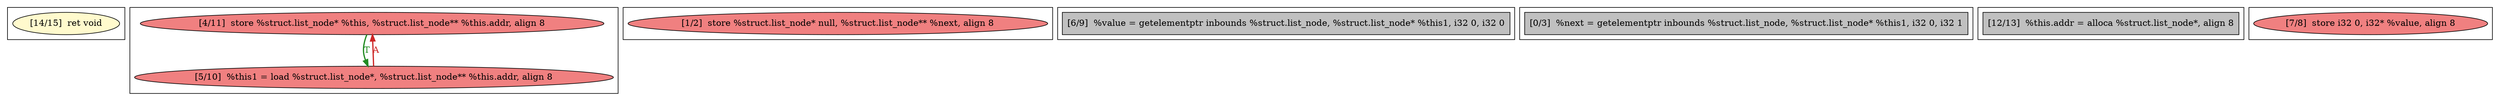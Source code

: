 
digraph G {





subgraph cluster40 {


node330 [fillcolor=lemonchiffon,label="[14/15]  ret void",shape=ellipse,style=filled ]



}

subgraph cluster42 {


node333 [fillcolor=lightcoral,label="[4/11]  store %struct.list_node* %this, %struct.list_node** %this.addr, align 8",shape=ellipse,style=filled ]
node332 [fillcolor=lightcoral,label="[5/10]  %this1 = load %struct.list_node*, %struct.list_node** %this.addr, align 8",shape=ellipse,style=filled ]

node332->node333 [style=solid,color=firebrick3,label="A",penwidth=2.0,fontcolor=firebrick3 ]
node333->node332 [style=solid,color=forestgreen,label="T",penwidth=2.0,fontcolor=forestgreen ]


}

subgraph cluster39 {


node329 [fillcolor=lightcoral,label="[1/2]  store %struct.list_node* null, %struct.list_node** %next, align 8",shape=ellipse,style=filled ]



}

subgraph cluster44 {


node335 [fillcolor=grey,label="[6/9]  %value = getelementptr inbounds %struct.list_node, %struct.list_node* %this1, i32 0, i32 0",shape=rectangle,style=filled ]



}

subgraph cluster45 {


node336 [fillcolor=grey,label="[0/3]  %next = getelementptr inbounds %struct.list_node, %struct.list_node* %this1, i32 0, i32 1",shape=rectangle,style=filled ]



}

subgraph cluster41 {


node331 [fillcolor=grey,label="[12/13]  %this.addr = alloca %struct.list_node*, align 8",shape=rectangle,style=filled ]



}

subgraph cluster43 {


node334 [fillcolor=lightcoral,label="[7/8]  store i32 0, i32* %value, align 8",shape=ellipse,style=filled ]



}

}
